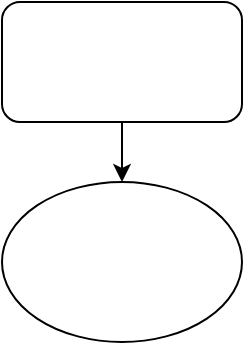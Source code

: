 <mxfile version="11.1.4" type="github"><diagram id="itEe2mei7fyZE8rRXj0x" name="第 1 页"><mxGraphModel dx="868" dy="1621" grid="1" gridSize="10" guides="1" tooltips="1" connect="1" arrows="1" fold="1" page="1" pageScale="1" pageWidth="827" pageHeight="1169" math="0" shadow="0"><root><mxCell id="0"/><mxCell id="1" parent="0"/><mxCell id="rzhAq9TeJuwS7_p-WDVk-2" style="edgeStyle=orthogonalEdgeStyle;rounded=0;orthogonalLoop=1;jettySize=auto;html=1;entryX=0.5;entryY=0;entryDx=0;entryDy=0;" edge="1" parent="1" source="rzhAq9TeJuwS7_p-WDVk-1" target="rzhAq9TeJuwS7_p-WDVk-3"><mxGeometry relative="1" as="geometry"><mxPoint x="250" y="-180" as="targetPoint"/><Array as="points"/></mxGeometry></mxCell><mxCell id="rzhAq9TeJuwS7_p-WDVk-1" value="" style="rounded=1;whiteSpace=wrap;html=1;" vertex="1" parent="1"><mxGeometry x="190" y="-310" width="120" height="60" as="geometry"/></mxCell><mxCell id="rzhAq9TeJuwS7_p-WDVk-3" value="" style="ellipse;whiteSpace=wrap;html=1;" vertex="1" parent="1"><mxGeometry x="190" y="-220" width="120" height="80" as="geometry"/></mxCell></root></mxGraphModel></diagram></mxfile>